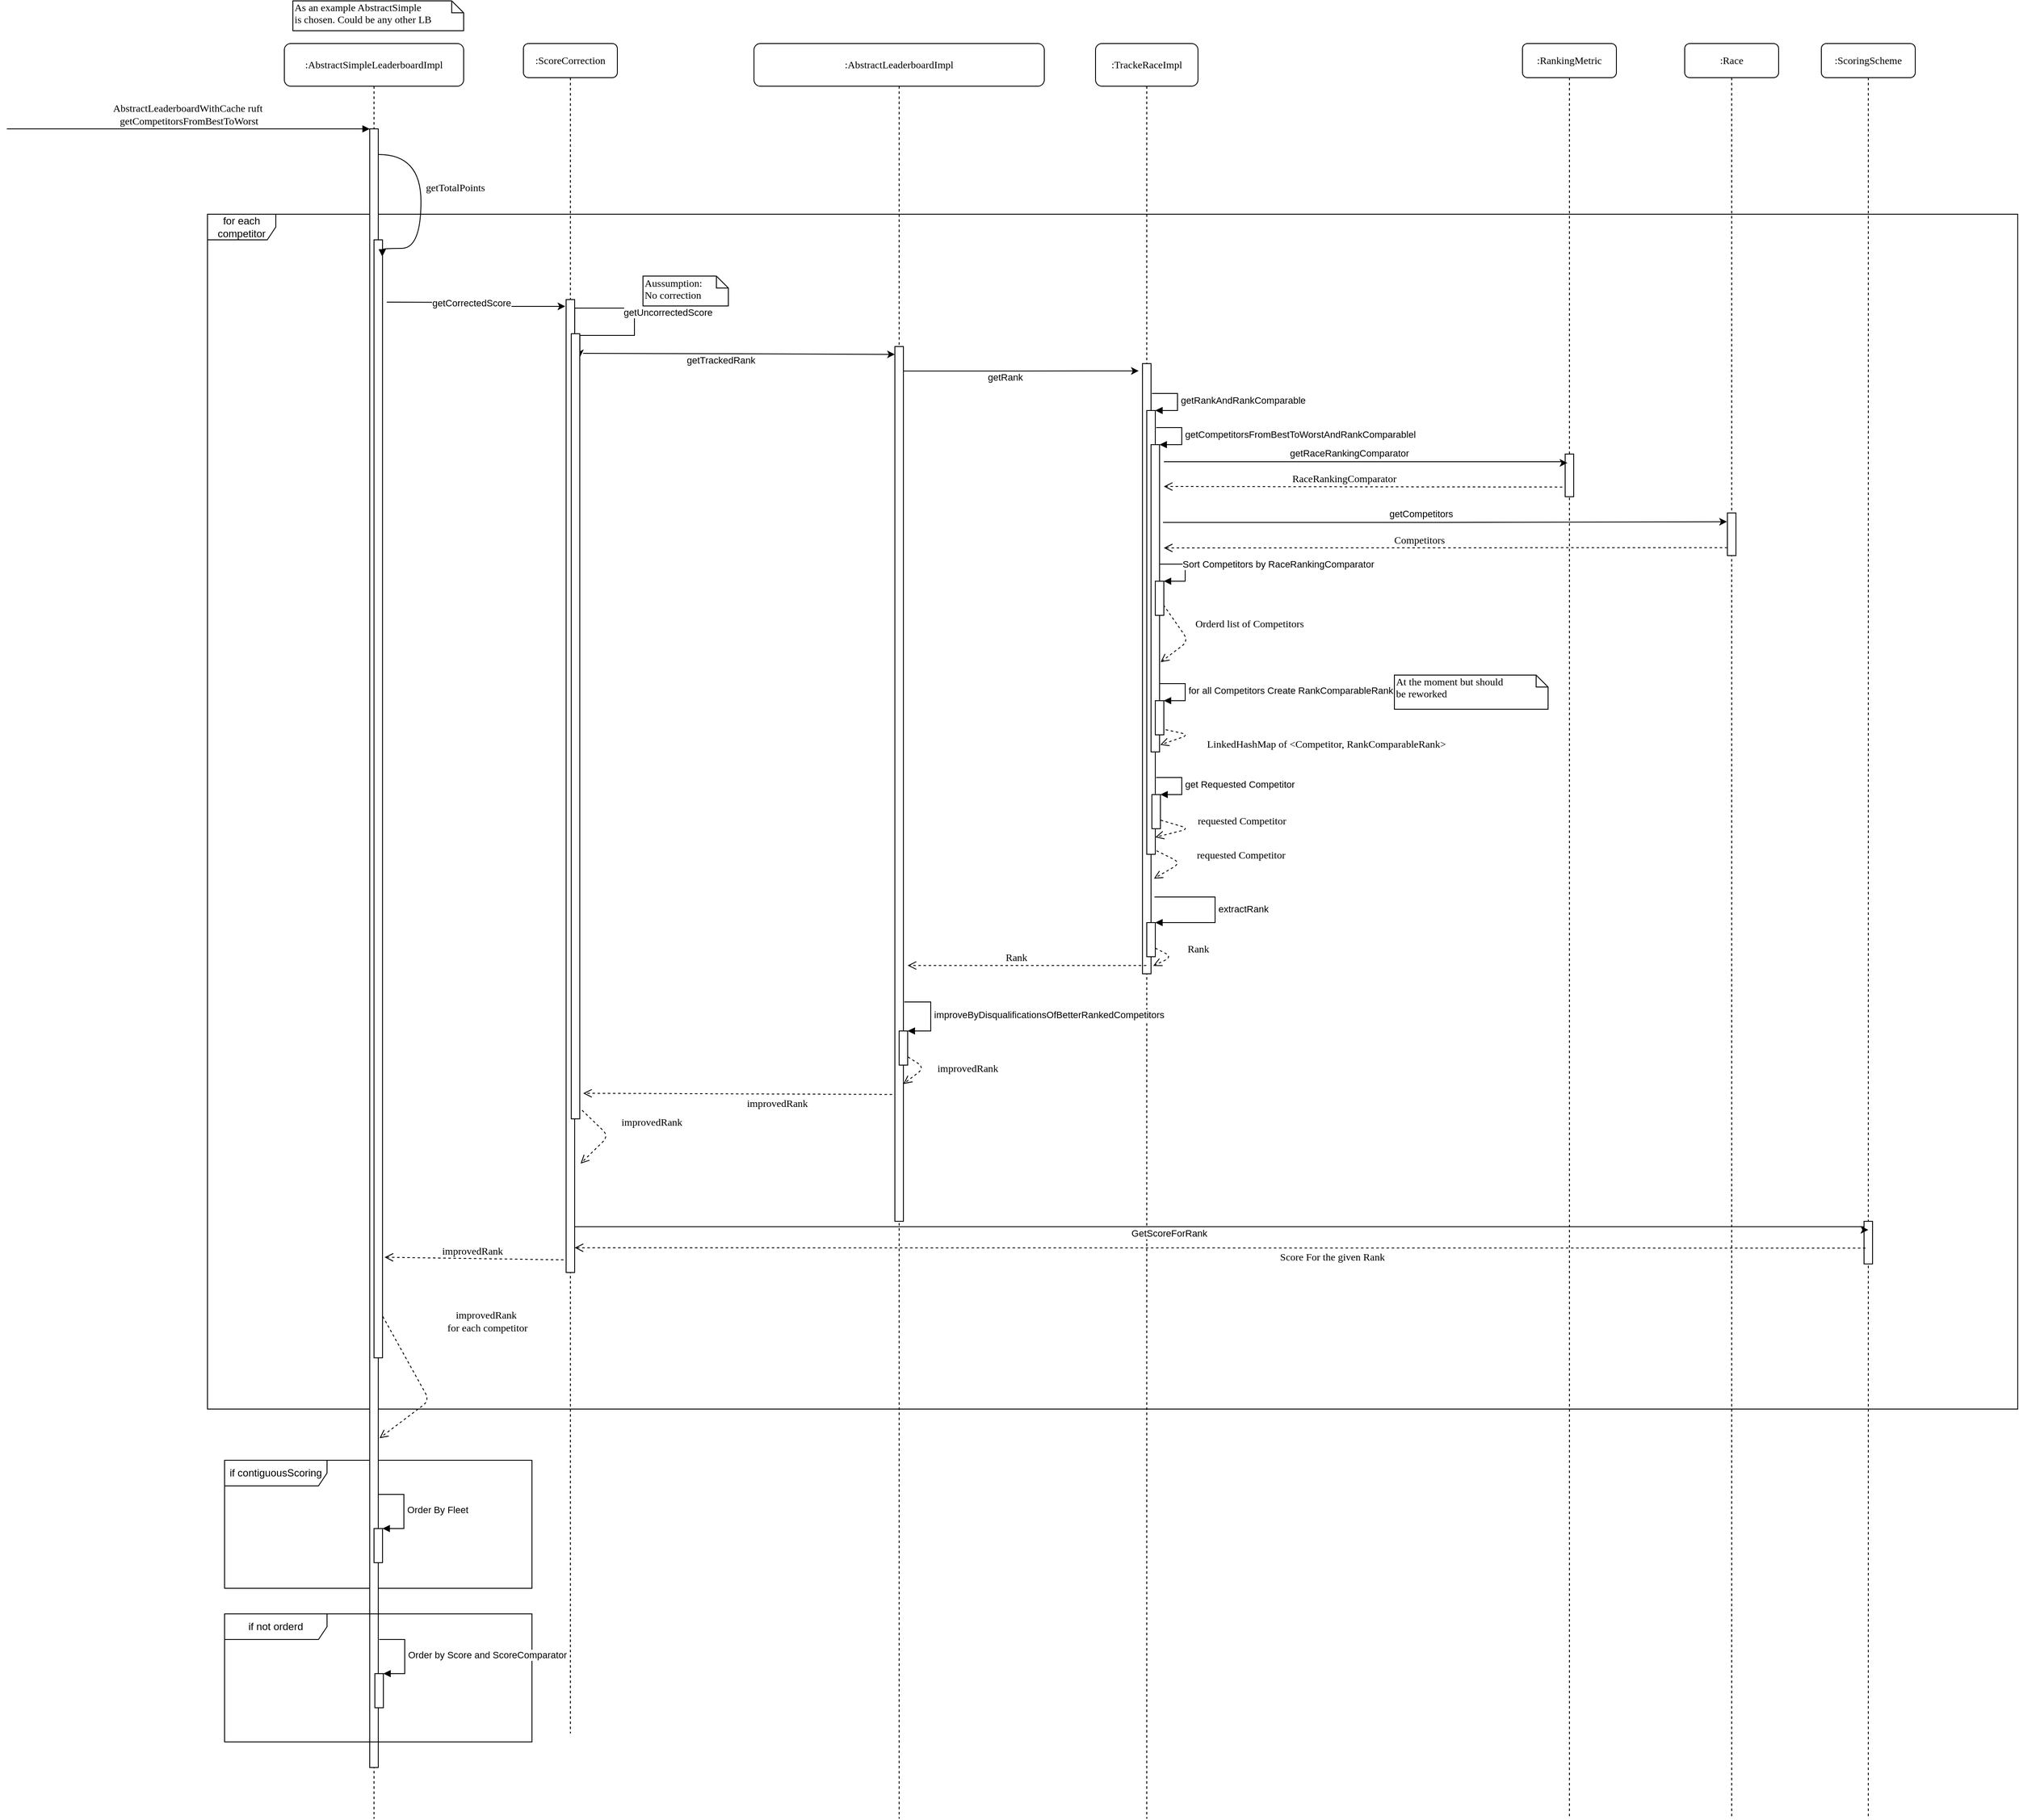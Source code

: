 <mxfile version="20.4.2" type="device"><diagram name="Page-1" id="13e1069c-82ec-6db2-03f1-153e76fe0fe0"><mxGraphModel dx="2627" dy="855" grid="1" gridSize="10" guides="1" tooltips="1" connect="1" arrows="1" fold="1" page="1" pageScale="1" pageWidth="1100" pageHeight="850" background="none" math="0" shadow="0"><root><mxCell id="0"/><mxCell id="1" parent="0"/><mxCell id="DpuyDqIEGN3m75muSJhr-5" value="if contiguousScoring" style="shape=umlFrame;whiteSpace=wrap;html=1;width=120;height=30;" vertex="1" parent="1"><mxGeometry x="30" y="1740" width="360" height="150" as="geometry"/></mxCell><mxCell id="29msqw1n05QSrnoWX4p1-6" value="for each competitor" style="shape=umlFrame;whiteSpace=wrap;html=1;width=80;height=30;" parent="1" vertex="1"><mxGeometry x="10" y="280" width="2120" height="1400" as="geometry"/></mxCell><mxCell id="7baba1c4bc27f4b0-2" value=":ScoreCorrection" style="shape=umlLifeline;perimeter=lifelinePerimeter;whiteSpace=wrap;html=1;container=1;collapsible=0;recursiveResize=0;outlineConnect=0;rounded=1;shadow=0;comic=0;labelBackgroundColor=none;strokeWidth=1;fontFamily=Verdana;fontSize=12;align=center;" parent="1" vertex="1"><mxGeometry x="380" y="80" width="110" height="1980" as="geometry"/></mxCell><mxCell id="7baba1c4bc27f4b0-10" value="" style="html=1;points=[];perimeter=orthogonalPerimeter;rounded=0;shadow=0;comic=0;labelBackgroundColor=none;strokeWidth=1;fontFamily=Verdana;fontSize=12;align=center;" parent="7baba1c4bc27f4b0-2" vertex="1"><mxGeometry x="50" y="300" width="10" height="1140" as="geometry"/></mxCell><mxCell id="29msqw1n05QSrnoWX4p1-15" value="" style="edgeStyle=orthogonalEdgeStyle;rounded=0;orthogonalLoop=1;jettySize=auto;html=1;entryX=1.013;entryY=0.03;entryDx=0;entryDy=0;entryPerimeter=0;exitX=1.007;exitY=0.059;exitDx=0;exitDy=0;exitPerimeter=0;" parent="7baba1c4bc27f4b0-2" source="7baba1c4bc27f4b0-10" target="29msqw1n05QSrnoWX4p1-13" edge="1"><mxGeometry relative="1" as="geometry"><mxPoint x="60" y="275.034" as="sourcePoint"/><mxPoint x="274.03" y="275.61" as="targetPoint"/><Array as="points"><mxPoint x="60" y="310"/><mxPoint x="130" y="310"/><mxPoint x="130" y="342"/></Array></mxGeometry></mxCell><mxCell id="29msqw1n05QSrnoWX4p1-16" value="getUncorrectedScore" style="edgeLabel;html=1;align=center;verticalAlign=middle;resizable=0;points=[];" parent="29msqw1n05QSrnoWX4p1-15" vertex="1" connectable="0"><mxGeometry x="-0.072" relative="1" as="geometry"><mxPoint x="50" y="5" as="offset"/></mxGeometry></mxCell><mxCell id="29msqw1n05QSrnoWX4p1-13" value="" style="html=1;points=[];perimeter=orthogonalPerimeter;rounded=0;shadow=0;comic=0;labelBackgroundColor=none;strokeWidth=1;fontFamily=Verdana;fontSize=12;align=center;" parent="7baba1c4bc27f4b0-2" vertex="1"><mxGeometry x="56" y="340" width="10" height="920" as="geometry"/></mxCell><mxCell id="29msqw1n05QSrnoWX4p1-99" value="improvedRank" style="html=1;verticalAlign=bottom;endArrow=open;dashed=1;endSize=8;labelBackgroundColor=none;fontFamily=Verdana;fontSize=12;exitX=1.267;exitY=0.989;exitDx=0;exitDy=0;exitPerimeter=0;entryX=1.7;entryY=0.888;entryDx=0;entryDy=0;entryPerimeter=0;" parent="7baba1c4bc27f4b0-2" source="29msqw1n05QSrnoWX4p1-13" target="7baba1c4bc27f4b0-10" edge="1"><mxGeometry x="0.022" y="40" relative="1" as="geometry"><mxPoint x="80" y="1240" as="targetPoint"/><mxPoint x="441.81" y="1241.375" as="sourcePoint"/><mxPoint x="24" y="-37" as="offset"/><Array as="points"><mxPoint x="100" y="1280"/></Array></mxGeometry></mxCell><mxCell id="7baba1c4bc27f4b0-8" value=":AbstractSimpleLeaderboardImpl" style="shape=umlLifeline;perimeter=lifelinePerimeter;whiteSpace=wrap;html=1;container=1;collapsible=0;recursiveResize=0;outlineConnect=0;rounded=1;shadow=0;comic=0;labelBackgroundColor=none;strokeWidth=1;fontFamily=Verdana;fontSize=12;align=center;size=50;" parent="1" vertex="1"><mxGeometry x="100" y="80" width="210" height="2080" as="geometry"/></mxCell><mxCell id="7baba1c4bc27f4b0-9" value="" style="html=1;points=[];perimeter=orthogonalPerimeter;rounded=0;shadow=0;comic=0;labelBackgroundColor=none;strokeWidth=1;fontFamily=Verdana;fontSize=12;align=center;" parent="7baba1c4bc27f4b0-8" vertex="1"><mxGeometry x="100" y="100" width="10" height="1920" as="geometry"/></mxCell><mxCell id="29msqw1n05QSrnoWX4p1-1" value="AbstractLeaderboardWithCache ruft&amp;nbsp;&lt;br&gt;getCompetitorsFromBestToWorst" style="html=1;verticalAlign=bottom;endArrow=block;labelBackgroundColor=none;fontFamily=Verdana;fontSize=12;edgeStyle=elbowEdgeStyle;elbow=vertical;" parent="7baba1c4bc27f4b0-8" edge="1"><mxGeometry relative="1" as="geometry"><mxPoint x="-325" y="100" as="sourcePoint"/><mxPoint x="100" y="100" as="targetPoint"/></mxGeometry></mxCell><mxCell id="29msqw1n05QSrnoWX4p1-2" value="" style="html=1;points=[];perimeter=orthogonalPerimeter;rounded=0;shadow=0;comic=0;labelBackgroundColor=none;strokeWidth=1;fontFamily=Verdana;fontSize=12;align=center;" parent="7baba1c4bc27f4b0-8" vertex="1"><mxGeometry x="105" y="230" width="10" height="1310" as="geometry"/></mxCell><mxCell id="29msqw1n05QSrnoWX4p1-3" value="getTotalPoints" style="html=1;verticalAlign=bottom;endArrow=block;labelBackgroundColor=none;fontFamily=Verdana;fontSize=12;elbow=vertical;edgeStyle=orthogonalEdgeStyle;curved=1;exitX=1.038;exitY=0.345;exitPerimeter=0;entryX=0.973;entryY=0.015;entryDx=0;entryDy=0;entryPerimeter=0;" parent="7baba1c4bc27f4b0-8" target="29msqw1n05QSrnoWX4p1-2" edge="1"><mxGeometry x="-0.086" y="40" relative="1" as="geometry"><mxPoint x="110.38" y="130.01" as="sourcePoint"/><mxPoint x="110" y="77.91" as="targetPoint"/><Array as="points"><mxPoint x="160" y="130"/><mxPoint x="160" y="240"/></Array><mxPoint as="offset"/></mxGeometry></mxCell><mxCell id="29msqw1n05QSrnoWX4p1-100" value="improvedRank&lt;br&gt;&amp;nbsp;for each competitor" style="html=1;verticalAlign=bottom;endArrow=open;dashed=1;endSize=8;labelBackgroundColor=none;fontFamily=Verdana;fontSize=12;exitX=1.033;exitY=0.963;exitDx=0;exitDy=0;exitPerimeter=0;entryX=1.152;entryY=0.799;entryDx=0;entryDy=0;entryPerimeter=0;" parent="7baba1c4bc27f4b0-8" source="29msqw1n05QSrnoWX4p1-2" target="7baba1c4bc27f4b0-9" edge="1"><mxGeometry x="0.145" y="60" relative="1" as="geometry"><mxPoint x="352" y="1306.87" as="targetPoint"/><mxPoint x="358.67" y="1259.88" as="sourcePoint"/><mxPoint x="17" y="-42" as="offset"/><Array as="points"><mxPoint x="170" y="1590"/></Array></mxGeometry></mxCell><mxCell id="DpuyDqIEGN3m75muSJhr-1" value="" style="html=1;points=[];perimeter=orthogonalPerimeter;" vertex="1" parent="7baba1c4bc27f4b0-8"><mxGeometry x="105" y="1740" width="10" height="40" as="geometry"/></mxCell><mxCell id="DpuyDqIEGN3m75muSJhr-2" value="Order By Fleet&amp;nbsp;" style="edgeStyle=orthogonalEdgeStyle;html=1;align=left;spacingLeft=2;endArrow=block;rounded=0;entryX=1;entryY=0;" edge="1" target="DpuyDqIEGN3m75muSJhr-1" parent="7baba1c4bc27f4b0-8"><mxGeometry relative="1" as="geometry"><mxPoint x="110" y="1700" as="sourcePoint"/><Array as="points"><mxPoint x="110" y="1700"/><mxPoint x="140" y="1700"/><mxPoint x="140" y="1740"/></Array></mxGeometry></mxCell><mxCell id="7baba1c4bc27f4b0-40" value="As an example AbstractSimple&lt;br&gt;is chosen. Could be any other LB" style="shape=note;whiteSpace=wrap;html=1;size=14;verticalAlign=top;align=left;spacingTop=-6;rounded=0;shadow=0;comic=0;labelBackgroundColor=none;strokeWidth=1;fontFamily=Verdana;fontSize=12" parent="1" vertex="1"><mxGeometry x="110" y="30" width="200" height="35" as="geometry"/></mxCell><mxCell id="29msqw1n05QSrnoWX4p1-11" value="" style="edgeStyle=orthogonalEdgeStyle;rounded=0;orthogonalLoop=1;jettySize=auto;html=1;entryX=-0.097;entryY=0.007;entryDx=0;entryDy=0;entryPerimeter=0;" parent="1" target="7baba1c4bc27f4b0-10" edge="1"><mxGeometry relative="1" as="geometry"><mxPoint x="220" y="383" as="sourcePoint"/><mxPoint x="295" y="345" as="targetPoint"/></mxGeometry></mxCell><mxCell id="29msqw1n05QSrnoWX4p1-12" value="getCorrectedScore" style="edgeLabel;html=1;align=center;verticalAlign=middle;resizable=0;points=[];" parent="29msqw1n05QSrnoWX4p1-11" vertex="1" connectable="0"><mxGeometry x="-0.072" relative="1" as="geometry"><mxPoint as="offset"/></mxGeometry></mxCell><mxCell id="29msqw1n05QSrnoWX4p1-17" value="Aussumption:&lt;br&gt;No correction&amp;nbsp;" style="shape=note;whiteSpace=wrap;html=1;size=14;verticalAlign=top;align=left;spacingTop=-6;rounded=0;shadow=0;comic=0;labelBackgroundColor=none;strokeWidth=1;fontFamily=Verdana;fontSize=12" parent="1" vertex="1"><mxGeometry x="520" y="352.5" width="100" height="35" as="geometry"/></mxCell><mxCell id="29msqw1n05QSrnoWX4p1-18" value="" style="edgeStyle=orthogonalEdgeStyle;rounded=0;orthogonalLoop=1;jettySize=auto;html=1;entryX=0;entryY=0.009;entryDx=0;entryDy=0;entryPerimeter=0;" parent="1" target="29msqw1n05QSrnoWX4p1-24" edge="1"><mxGeometry relative="1" as="geometry"><mxPoint x="450" y="443" as="sourcePoint"/><mxPoint x="640" y="490" as="targetPoint"/></mxGeometry></mxCell><mxCell id="29msqw1n05QSrnoWX4p1-19" value="getTrackedRank" style="edgeLabel;html=1;align=center;verticalAlign=middle;resizable=0;points=[];" parent="29msqw1n05QSrnoWX4p1-18" vertex="1" connectable="0"><mxGeometry x="-0.072" relative="1" as="geometry"><mxPoint x="-9" y="7" as="offset"/></mxGeometry></mxCell><mxCell id="29msqw1n05QSrnoWX4p1-21" value=":AbstractLeaderboardImpl" style="shape=umlLifeline;perimeter=lifelinePerimeter;whiteSpace=wrap;html=1;container=1;collapsible=0;recursiveResize=0;outlineConnect=0;rounded=1;shadow=0;comic=0;labelBackgroundColor=none;strokeWidth=1;fontFamily=Verdana;fontSize=12;align=center;size=50;" parent="1" vertex="1"><mxGeometry x="650" y="80" width="340" height="2080" as="geometry"/></mxCell><mxCell id="29msqw1n05QSrnoWX4p1-24" value="" style="html=1;points=[];perimeter=orthogonalPerimeter;rounded=0;shadow=0;comic=0;labelBackgroundColor=none;strokeWidth=1;fontFamily=Verdana;fontSize=12;align=center;" parent="29msqw1n05QSrnoWX4p1-21" vertex="1"><mxGeometry x="165" y="355" width="10" height="1025" as="geometry"/></mxCell><mxCell id="29msqw1n05QSrnoWX4p1-29" value=":TrackeRaceImpl" style="shape=umlLifeline;perimeter=lifelinePerimeter;whiteSpace=wrap;html=1;container=1;collapsible=0;recursiveResize=0;outlineConnect=0;rounded=1;shadow=0;comic=0;labelBackgroundColor=none;strokeWidth=1;fontFamily=Verdana;fontSize=12;align=center;size=50;" parent="1" vertex="1"><mxGeometry x="1050" y="80" width="120" height="2080" as="geometry"/></mxCell><mxCell id="29msqw1n05QSrnoWX4p1-30" value="" style="html=1;points=[];perimeter=orthogonalPerimeter;rounded=0;shadow=0;comic=0;labelBackgroundColor=none;strokeWidth=1;fontFamily=Verdana;fontSize=12;align=center;" parent="29msqw1n05QSrnoWX4p1-29" vertex="1"><mxGeometry x="55" y="375" width="10" height="715" as="geometry"/></mxCell><mxCell id="29msqw1n05QSrnoWX4p1-40" value="" style="html=1;points=[];perimeter=orthogonalPerimeter;" parent="29msqw1n05QSrnoWX4p1-29" vertex="1"><mxGeometry x="60" y="430" width="10" height="520" as="geometry"/></mxCell><mxCell id="29msqw1n05QSrnoWX4p1-41" value="getRankAndRankComparable" style="edgeStyle=orthogonalEdgeStyle;html=1;align=left;spacingLeft=2;endArrow=block;rounded=0;entryX=1;entryY=0;" parent="29msqw1n05QSrnoWX4p1-29" target="29msqw1n05QSrnoWX4p1-40" edge="1"><mxGeometry relative="1" as="geometry"><mxPoint x="66" y="410" as="sourcePoint"/><Array as="points"><mxPoint x="96" y="410"/></Array></mxGeometry></mxCell><mxCell id="29msqw1n05QSrnoWX4p1-42" value="" style="html=1;points=[];perimeter=orthogonalPerimeter;" parent="29msqw1n05QSrnoWX4p1-29" vertex="1"><mxGeometry x="65" y="470" width="10" height="360" as="geometry"/></mxCell><mxCell id="29msqw1n05QSrnoWX4p1-43" value="getCompetitorsFromBestToWorstAndRankComparablel" style="edgeStyle=orthogonalEdgeStyle;html=1;align=left;spacingLeft=2;endArrow=block;rounded=0;entryX=1;entryY=0;" parent="29msqw1n05QSrnoWX4p1-29" target="29msqw1n05QSrnoWX4p1-42" edge="1"><mxGeometry relative="1" as="geometry"><mxPoint x="71" y="450" as="sourcePoint"/><Array as="points"><mxPoint x="101" y="450"/></Array></mxGeometry></mxCell><mxCell id="29msqw1n05QSrnoWX4p1-79" value="Sort Competitors by RaceRankingComparator" style="edgeStyle=orthogonalEdgeStyle;html=1;align=left;spacingLeft=2;endArrow=block;rounded=0;entryX=1;entryY=0;" parent="29msqw1n05QSrnoWX4p1-29" target="29msqw1n05QSrnoWX4p1-78" edge="1"><mxGeometry relative="1" as="geometry"><mxPoint x="75" y="640" as="sourcePoint"/><Array as="points"><mxPoint x="75" y="610"/><mxPoint x="105" y="610"/><mxPoint x="105" y="630"/></Array></mxGeometry></mxCell><mxCell id="29msqw1n05QSrnoWX4p1-80" value="Orderd list of Competitors" style="html=1;verticalAlign=bottom;endArrow=open;dashed=1;endSize=8;labelBackgroundColor=none;fontFamily=Verdana;fontSize=12;exitX=0.957;exitY=0.696;exitDx=0;exitDy=0;exitPerimeter=0;entryX=1.114;entryY=0.708;entryDx=0;entryDy=0;entryPerimeter=0;" parent="29msqw1n05QSrnoWX4p1-29" source="29msqw1n05QSrnoWX4p1-78" target="29msqw1n05QSrnoWX4p1-42" edge="1"><mxGeometry x="0.11" y="72" relative="1" as="geometry"><mxPoint x="129.0" y="790" as="targetPoint"/><mxPoint x="810.14" y="792.71" as="sourcePoint"/><mxPoint x="28" y="-68" as="offset"/><Array as="points"><mxPoint x="109" y="700"/></Array></mxGeometry></mxCell><mxCell id="29msqw1n05QSrnoWX4p1-81" value="" style="html=1;points=[];perimeter=orthogonalPerimeter;" parent="29msqw1n05QSrnoWX4p1-29" vertex="1"><mxGeometry x="70" y="770" width="10" height="40" as="geometry"/></mxCell><mxCell id="29msqw1n05QSrnoWX4p1-82" value="for all Competitors Create RankComparableRank" style="edgeStyle=orthogonalEdgeStyle;html=1;align=left;spacingLeft=2;endArrow=block;rounded=0;entryX=1;entryY=0;" parent="29msqw1n05QSrnoWX4p1-29" target="29msqw1n05QSrnoWX4p1-81" edge="1"><mxGeometry relative="1" as="geometry"><mxPoint x="75" y="750" as="sourcePoint"/><Array as="points"><mxPoint x="105" y="750"/></Array></mxGeometry></mxCell><mxCell id="29msqw1n05QSrnoWX4p1-78" value="" style="html=1;points=[];perimeter=orthogonalPerimeter;" parent="29msqw1n05QSrnoWX4p1-29" vertex="1"><mxGeometry x="70" y="630" width="10" height="40" as="geometry"/></mxCell><mxCell id="29msqw1n05QSrnoWX4p1-84" value="LinkedHashMap of &amp;lt;Competitor, RankComparableRank&amp;gt;" style="html=1;verticalAlign=bottom;endArrow=open;dashed=1;endSize=8;labelBackgroundColor=none;fontFamily=Verdana;fontSize=12;exitX=1.22;exitY=0.85;exitDx=0;exitDy=0;exitPerimeter=0;entryX=1.08;entryY=0.977;entryDx=0;entryDy=0;entryPerimeter=0;" parent="29msqw1n05QSrnoWX4p1-29" source="29msqw1n05QSrnoWX4p1-81" target="29msqw1n05QSrnoWX4p1-42" edge="1"><mxGeometry x="-0.119" y="161" relative="1" as="geometry"><mxPoint x="100.0" y="867.04" as="targetPoint"/><mxPoint x="103.43" y="800.0" as="sourcePoint"/><mxPoint x="108" y="-132" as="offset"/><Array as="points"><mxPoint x="110" y="810"/></Array></mxGeometry></mxCell><mxCell id="29msqw1n05QSrnoWX4p1-85" value="" style="html=1;points=[];perimeter=orthogonalPerimeter;" parent="29msqw1n05QSrnoWX4p1-29" vertex="1"><mxGeometry x="66" y="880" width="10" height="40" as="geometry"/></mxCell><mxCell id="29msqw1n05QSrnoWX4p1-86" value="get Requested Competitor" style="edgeStyle=orthogonalEdgeStyle;html=1;align=left;spacingLeft=2;endArrow=block;rounded=0;entryX=1;entryY=0;" parent="29msqw1n05QSrnoWX4p1-29" target="29msqw1n05QSrnoWX4p1-85" edge="1"><mxGeometry relative="1" as="geometry"><mxPoint x="71" y="860" as="sourcePoint"/><Array as="points"><mxPoint x="101" y="860"/></Array></mxGeometry></mxCell><mxCell id="29msqw1n05QSrnoWX4p1-87" value="requested Competitor" style="html=1;verticalAlign=bottom;endArrow=open;dashed=1;endSize=8;labelBackgroundColor=none;fontFamily=Verdana;fontSize=12;exitX=1.22;exitY=0.85;exitDx=0;exitDy=0;exitPerimeter=0;" parent="29msqw1n05QSrnoWX4p1-29" edge="1"><mxGeometry x="-0.081" y="60" relative="1" as="geometry"><mxPoint x="70" y="930" as="targetPoint"/><mxPoint x="76.4" y="910" as="sourcePoint"/><mxPoint x="46" y="-58" as="offset"/><Array as="points"><mxPoint x="110" y="920"/></Array></mxGeometry></mxCell><mxCell id="29msqw1n05QSrnoWX4p1-88" value="requested Competitor" style="html=1;verticalAlign=bottom;endArrow=open;dashed=1;endSize=8;labelBackgroundColor=none;fontFamily=Verdana;fontSize=12;exitX=1.145;exitY=0.992;exitDx=0;exitDy=0;exitPerimeter=0;entryX=1.348;entryY=0.844;entryDx=0;entryDy=0;entryPerimeter=0;" parent="29msqw1n05QSrnoWX4p1-29" source="29msqw1n05QSrnoWX4p1-40" target="29msqw1n05QSrnoWX4p1-30" edge="1"><mxGeometry x="-0.068" y="70" relative="1" as="geometry"><mxPoint x="80" y="940" as="targetPoint"/><mxPoint x="86.4" y="920" as="sourcePoint"/><mxPoint x="35" y="-60" as="offset"/><Array as="points"><mxPoint x="100" y="960"/></Array></mxGeometry></mxCell><mxCell id="29msqw1n05QSrnoWX4p1-89" value="" style="html=1;points=[];perimeter=orthogonalPerimeter;" parent="29msqw1n05QSrnoWX4p1-29" vertex="1"><mxGeometry x="60" y="1030" width="10" height="40" as="geometry"/></mxCell><mxCell id="29msqw1n05QSrnoWX4p1-90" value="extractRank" style="edgeStyle=orthogonalEdgeStyle;html=1;align=left;spacingLeft=2;endArrow=block;rounded=0;entryX=1;entryY=0;" parent="29msqw1n05QSrnoWX4p1-29" target="29msqw1n05QSrnoWX4p1-89" edge="1"><mxGeometry relative="1" as="geometry"><mxPoint x="70" y="1000" as="sourcePoint"/><Array as="points"><mxPoint x="69" y="1000"/><mxPoint x="140" y="1000"/><mxPoint x="140" y="1030"/></Array></mxGeometry></mxCell><mxCell id="29msqw1n05QSrnoWX4p1-38" value="" style="edgeStyle=orthogonalEdgeStyle;rounded=0;orthogonalLoop=1;jettySize=auto;html=1;entryX=-0.44;entryY=0.012;entryDx=0;entryDy=0;entryPerimeter=0;exitX=1.04;exitY=0.028;exitDx=0;exitDy=0;exitPerimeter=0;" parent="1" source="29msqw1n05QSrnoWX4p1-24" target="29msqw1n05QSrnoWX4p1-30" edge="1"><mxGeometry relative="1" as="geometry"><mxPoint x="830" y="464" as="sourcePoint"/><mxPoint x="1056.1" y="460.0" as="targetPoint"/><Array as="points"/></mxGeometry></mxCell><mxCell id="29msqw1n05QSrnoWX4p1-39" value="getRank" style="edgeLabel;html=1;align=center;verticalAlign=middle;resizable=0;points=[];" parent="29msqw1n05QSrnoWX4p1-38" vertex="1" connectable="0"><mxGeometry x="-0.072" relative="1" as="geometry"><mxPoint x="-9" y="7" as="offset"/></mxGeometry></mxCell><mxCell id="29msqw1n05QSrnoWX4p1-36" value="" style="html=1;points=[];perimeter=orthogonalPerimeter;" parent="1" vertex="1"><mxGeometry x="820" y="1237" width="10" height="40" as="geometry"/></mxCell><mxCell id="29msqw1n05QSrnoWX4p1-37" value="improveByDisqualificationsOfBetterRankedCompetitors" style="edgeStyle=orthogonalEdgeStyle;html=1;align=left;spacingLeft=2;endArrow=block;rounded=0;entryX=1;entryY=0;" parent="1" target="29msqw1n05QSrnoWX4p1-36" edge="1"><mxGeometry relative="1" as="geometry"><mxPoint x="826" y="1203" as="sourcePoint"/><Array as="points"><mxPoint x="827" y="1203"/><mxPoint x="857" y="1203"/><mxPoint x="857" y="1233"/></Array></mxGeometry></mxCell><mxCell id="29msqw1n05QSrnoWX4p1-65" value=":RankingMetric" style="shape=umlLifeline;perimeter=lifelinePerimeter;whiteSpace=wrap;html=1;container=1;collapsible=0;recursiveResize=0;outlineConnect=0;rounded=1;shadow=0;comic=0;labelBackgroundColor=none;strokeWidth=1;fontFamily=Verdana;fontSize=12;align=center;" parent="1" vertex="1"><mxGeometry x="1550" y="80" width="110" height="2080" as="geometry"/></mxCell><mxCell id="29msqw1n05QSrnoWX4p1-66" value="" style="html=1;points=[];perimeter=orthogonalPerimeter;rounded=0;shadow=0;comic=0;labelBackgroundColor=none;strokeWidth=1;fontFamily=Verdana;fontSize=12;align=center;" parent="29msqw1n05QSrnoWX4p1-65" vertex="1"><mxGeometry x="50" y="481" width="10" height="50" as="geometry"/></mxCell><mxCell id="29msqw1n05QSrnoWX4p1-77" value="Competitors" style="html=1;verticalAlign=bottom;endArrow=open;dashed=1;endSize=8;labelBackgroundColor=none;fontFamily=Verdana;fontSize=12;exitX=-0.328;exitY=0.774;exitDx=0;exitDy=0;exitPerimeter=0;" parent="29msqw1n05QSrnoWX4p1-65" edge="1"><mxGeometry x="0.096" relative="1" as="geometry"><mxPoint x="-420" y="591" as="targetPoint"/><mxPoint x="240.0" y="590.7" as="sourcePoint"/><mxPoint as="offset"/></mxGeometry></mxCell><mxCell id="29msqw1n05QSrnoWX4p1-68" value="RaceRankingComparator" style="html=1;verticalAlign=bottom;endArrow=open;dashed=1;endSize=8;labelBackgroundColor=none;fontFamily=Verdana;fontSize=12;exitX=-0.328;exitY=0.774;exitDx=0;exitDy=0;exitPerimeter=0;" parent="1" source="29msqw1n05QSrnoWX4p1-66" edge="1"><mxGeometry x="0.096" relative="1" as="geometry"><mxPoint x="1130" y="599" as="targetPoint"/><mxPoint x="1590" y="620" as="sourcePoint"/><mxPoint as="offset"/></mxGeometry></mxCell><mxCell id="29msqw1n05QSrnoWX4p1-69" value="" style="edgeStyle=orthogonalEdgeStyle;rounded=0;orthogonalLoop=1;jettySize=auto;html=1;entryX=0.26;entryY=0.208;entryDx=0;entryDy=0;entryPerimeter=0;" parent="1" target="29msqw1n05QSrnoWX4p1-66" edge="1"><mxGeometry relative="1" as="geometry"><mxPoint x="1130" y="570" as="sourcePoint"/><mxPoint x="1540" y="570" as="targetPoint"/><Array as="points"><mxPoint x="1597" y="570"/></Array></mxGeometry></mxCell><mxCell id="29msqw1n05QSrnoWX4p1-72" value="getRaceRankingComparator" style="edgeLabel;html=1;align=center;verticalAlign=middle;resizable=0;points=[];" parent="29msqw1n05QSrnoWX4p1-69" vertex="1" connectable="0"><mxGeometry x="-0.086" y="-1" relative="1" as="geometry"><mxPoint y="-11" as="offset"/></mxGeometry></mxCell><mxCell id="29msqw1n05QSrnoWX4p1-73" value=":Race" style="shape=umlLifeline;perimeter=lifelinePerimeter;whiteSpace=wrap;html=1;container=1;collapsible=0;recursiveResize=0;outlineConnect=0;rounded=1;shadow=0;comic=0;labelBackgroundColor=none;strokeWidth=1;fontFamily=Verdana;fontSize=12;align=center;" parent="1" vertex="1"><mxGeometry x="1740" y="80" width="110" height="2080" as="geometry"/></mxCell><mxCell id="29msqw1n05QSrnoWX4p1-74" value="" style="html=1;points=[];perimeter=orthogonalPerimeter;rounded=0;shadow=0;comic=0;labelBackgroundColor=none;strokeWidth=1;fontFamily=Verdana;fontSize=12;align=center;" parent="29msqw1n05QSrnoWX4p1-73" vertex="1"><mxGeometry x="50" y="550" width="10" height="50" as="geometry"/></mxCell><mxCell id="29msqw1n05QSrnoWX4p1-75" value="" style="edgeStyle=orthogonalEdgeStyle;rounded=0;orthogonalLoop=1;jettySize=auto;html=1;exitX=1.4;exitY=0.253;exitDx=0;exitDy=0;exitPerimeter=0;entryX=-0.055;entryY=0.206;entryDx=0;entryDy=0;entryPerimeter=0;" parent="1" source="29msqw1n05QSrnoWX4p1-42" target="29msqw1n05QSrnoWX4p1-74" edge="1"><mxGeometry relative="1" as="geometry"><mxPoint x="1110" y="640" as="sourcePoint"/><mxPoint x="1602.6" y="641.4" as="targetPoint"/><Array as="points"/></mxGeometry></mxCell><mxCell id="29msqw1n05QSrnoWX4p1-76" value="getCompetitors" style="edgeLabel;html=1;align=center;verticalAlign=middle;resizable=0;points=[];" parent="29msqw1n05QSrnoWX4p1-75" vertex="1" connectable="0"><mxGeometry x="-0.086" y="-1" relative="1" as="geometry"><mxPoint y="-11" as="offset"/></mxGeometry></mxCell><mxCell id="29msqw1n05QSrnoWX4p1-83" value="At the moment but should &lt;br&gt;be reworked" style="shape=note;whiteSpace=wrap;html=1;size=14;verticalAlign=top;align=left;spacingTop=-6;rounded=0;shadow=0;comic=0;labelBackgroundColor=none;strokeWidth=1;fontFamily=Verdana;fontSize=12" parent="1" vertex="1"><mxGeometry x="1400" y="820" width="180" height="40" as="geometry"/></mxCell><mxCell id="29msqw1n05QSrnoWX4p1-91" value="Rank" style="html=1;verticalAlign=bottom;endArrow=open;dashed=1;endSize=8;labelBackgroundColor=none;fontFamily=Verdana;fontSize=12;entryX=1.252;entryY=0.987;entryDx=0;entryDy=0;entryPerimeter=0;" parent="1" target="29msqw1n05QSrnoWX4p1-30" edge="1"><mxGeometry x="-0.054" y="30" relative="1" as="geometry"><mxPoint x="1128.48" y="1068.46" as="targetPoint"/><mxPoint x="1120" y="1140" as="sourcePoint"/><mxPoint x="17" y="-27" as="offset"/><Array as="points"><mxPoint x="1140" y="1150"/></Array></mxGeometry></mxCell><mxCell id="29msqw1n05QSrnoWX4p1-92" value="Rank" style="html=1;verticalAlign=bottom;endArrow=open;dashed=1;endSize=8;labelBackgroundColor=none;fontFamily=Verdana;fontSize=12;" parent="1" source="29msqw1n05QSrnoWX4p1-29" edge="1"><mxGeometry x="0.096" relative="1" as="geometry"><mxPoint x="830" y="1160.3" as="targetPoint"/><mxPoint x="1000" y="1160" as="sourcePoint"/><mxPoint as="offset"/></mxGeometry></mxCell><mxCell id="29msqw1n05QSrnoWX4p1-96" value="improvedRank" style="html=1;verticalAlign=bottom;endArrow=open;dashed=1;endSize=8;labelBackgroundColor=none;fontFamily=Verdana;fontSize=12;entryX=1;entryY=0.843;entryDx=0;entryDy=0;entryPerimeter=0;exitX=1.041;exitY=0.761;exitDx=0;exitDy=0;exitPerimeter=0;" parent="1" source="29msqw1n05QSrnoWX4p1-36" target="29msqw1n05QSrnoWX4p1-24" edge="1"><mxGeometry x="-0.149" y="51" relative="1" as="geometry"><mxPoint x="1127.52" y="1170.705" as="targetPoint"/><mxPoint x="1130" y="1150" as="sourcePoint"/><mxPoint x="19" y="-31" as="offset"/><Array as="points"><mxPoint x="850" y="1280"/></Array></mxGeometry></mxCell><mxCell id="29msqw1n05QSrnoWX4p1-98" value="improvedRank" style="html=1;verticalAlign=bottom;endArrow=open;dashed=1;endSize=8;labelBackgroundColor=none;fontFamily=Verdana;fontSize=12;exitX=-0.319;exitY=0.855;exitDx=0;exitDy=0;exitPerimeter=0;" parent="1" source="29msqw1n05QSrnoWX4p1-24" edge="1"><mxGeometry x="-0.149" y="51" relative="1" as="geometry"><mxPoint x="450" y="1310" as="targetPoint"/><mxPoint x="840.41" y="1277.44" as="sourcePoint"/><mxPoint x="19" y="-31" as="offset"/><Array as="points"/></mxGeometry></mxCell><mxCell id="29msqw1n05QSrnoWX4p1-101" value="improvedRank" style="html=1;verticalAlign=bottom;endArrow=open;dashed=1;endSize=8;labelBackgroundColor=none;fontFamily=Verdana;fontSize=12;entryX=1.243;entryY=0.91;entryDx=0;entryDy=0;entryPerimeter=0;exitX=-0.3;exitY=0.987;exitDx=0;exitDy=0;exitPerimeter=0;" parent="1" source="7baba1c4bc27f4b0-10" target="29msqw1n05QSrnoWX4p1-2" edge="1"><mxGeometry x="0.028" relative="1" as="geometry"><mxPoint x="222" y="1567.76" as="targetPoint"/><mxPoint x="330" y="1710" as="sourcePoint"/><mxPoint as="offset"/><Array as="points"/></mxGeometry></mxCell><mxCell id="29msqw1n05QSrnoWX4p1-103" value=":ScoringScheme" style="shape=umlLifeline;perimeter=lifelinePerimeter;whiteSpace=wrap;html=1;container=1;collapsible=0;recursiveResize=0;outlineConnect=0;rounded=1;shadow=0;comic=0;labelBackgroundColor=none;strokeWidth=1;fontFamily=Verdana;fontSize=12;align=center;" parent="1" vertex="1"><mxGeometry x="1900" y="80" width="110" height="2080" as="geometry"/></mxCell><mxCell id="29msqw1n05QSrnoWX4p1-104" value="" style="html=1;points=[];perimeter=orthogonalPerimeter;rounded=0;shadow=0;comic=0;labelBackgroundColor=none;strokeWidth=1;fontFamily=Verdana;fontSize=12;align=center;" parent="29msqw1n05QSrnoWX4p1-103" vertex="1"><mxGeometry x="50" y="1380" width="10" height="50" as="geometry"/></mxCell><mxCell id="29msqw1n05QSrnoWX4p1-109" value="" style="edgeStyle=orthogonalEdgeStyle;rounded=0;orthogonalLoop=1;jettySize=auto;html=1;exitX=1.041;exitY=0.953;exitDx=0;exitDy=0;exitPerimeter=0;" parent="1" source="7baba1c4bc27f4b0-10" edge="1"><mxGeometry relative="1" as="geometry"><mxPoint x="520" y="1620" as="sourcePoint"/><mxPoint x="1955" y="1470" as="targetPoint"/><Array as="points"><mxPoint x="1950" y="1466"/></Array></mxGeometry></mxCell><mxCell id="29msqw1n05QSrnoWX4p1-110" value="GetScoreForRank" style="edgeLabel;html=1;align=center;verticalAlign=middle;resizable=0;points=[];" parent="29msqw1n05QSrnoWX4p1-109" vertex="1" connectable="0"><mxGeometry x="-0.072" relative="1" as="geometry"><mxPoint x="-9" y="7" as="offset"/></mxGeometry></mxCell><mxCell id="29msqw1n05QSrnoWX4p1-111" value="Score For the given Rank" style="html=1;verticalAlign=bottom;endArrow=open;dashed=1;endSize=8;labelBackgroundColor=none;fontFamily=Verdana;fontSize=12;exitX=-0.319;exitY=0.855;exitDx=0;exitDy=0;exitPerimeter=0;" parent="1" edge="1"><mxGeometry x="-0.149" y="51" relative="1" as="geometry"><mxPoint x="440" y="1491" as="targetPoint"/><mxPoint x="1951.81" y="1491.375" as="sourcePoint"/><mxPoint x="19" y="-31" as="offset"/><Array as="points"/></mxGeometry></mxCell><mxCell id="DpuyDqIEGN3m75muSJhr-6" value="if not orderd" style="shape=umlFrame;whiteSpace=wrap;html=1;width=120;height=30;" vertex="1" parent="1"><mxGeometry x="30" y="1920" width="360" height="150" as="geometry"/></mxCell><mxCell id="DpuyDqIEGN3m75muSJhr-8" value="" style="html=1;points=[];perimeter=orthogonalPerimeter;" vertex="1" parent="1"><mxGeometry x="206" y="1990" width="10" height="40" as="geometry"/></mxCell><mxCell id="DpuyDqIEGN3m75muSJhr-9" value="Order by Score and ScoreComparator" style="edgeStyle=orthogonalEdgeStyle;html=1;align=left;spacingLeft=2;endArrow=block;rounded=0;entryX=1;entryY=0;" edge="1" parent="1" target="DpuyDqIEGN3m75muSJhr-8"><mxGeometry relative="1" as="geometry"><mxPoint x="211" y="1950" as="sourcePoint"/><Array as="points"><mxPoint x="211" y="1950"/><mxPoint x="241" y="1950"/><mxPoint x="241" y="1990"/></Array></mxGeometry></mxCell></root></mxGraphModel></diagram></mxfile>